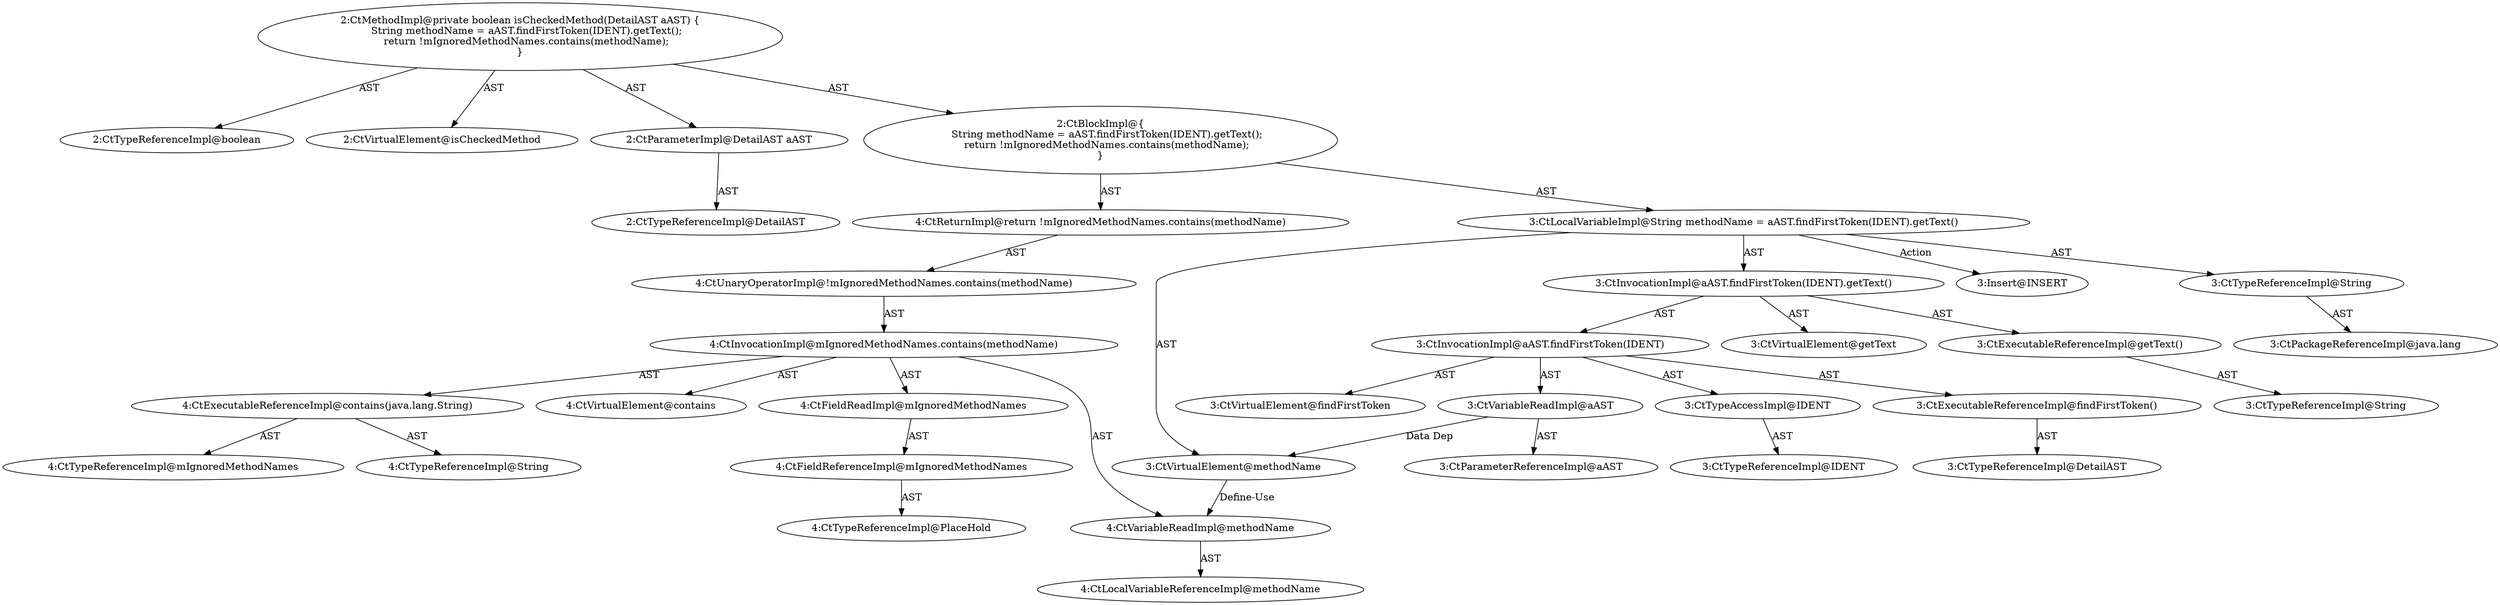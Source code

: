 digraph "isCheckedMethod#?,DetailAST" {
0 [label="2:CtTypeReferenceImpl@boolean" shape=ellipse]
1 [label="2:CtVirtualElement@isCheckedMethod" shape=ellipse]
2 [label="2:CtParameterImpl@DetailAST aAST" shape=ellipse]
3 [label="2:CtTypeReferenceImpl@DetailAST" shape=ellipse]
4 [label="3:CtTypeReferenceImpl@String" shape=ellipse]
5 [label="3:CtPackageReferenceImpl@java.lang" shape=ellipse]
6 [label="3:CtExecutableReferenceImpl@getText()" shape=ellipse]
7 [label="3:CtTypeReferenceImpl@String" shape=ellipse]
8 [label="3:CtVirtualElement@getText" shape=ellipse]
9 [label="3:CtExecutableReferenceImpl@findFirstToken()" shape=ellipse]
10 [label="3:CtTypeReferenceImpl@DetailAST" shape=ellipse]
11 [label="3:CtVirtualElement@findFirstToken" shape=ellipse]
12 [label="3:CtVariableReadImpl@aAST" shape=ellipse]
13 [label="3:CtParameterReferenceImpl@aAST" shape=ellipse]
14 [label="3:CtTypeAccessImpl@IDENT" shape=ellipse]
15 [label="3:CtTypeReferenceImpl@IDENT" shape=ellipse]
16 [label="3:CtInvocationImpl@aAST.findFirstToken(IDENT)" shape=ellipse]
17 [label="3:CtInvocationImpl@aAST.findFirstToken(IDENT).getText()" shape=ellipse]
18 [label="3:CtVirtualElement@methodName" shape=ellipse]
19 [label="3:CtLocalVariableImpl@String methodName = aAST.findFirstToken(IDENT).getText()" shape=ellipse]
20 [label="4:CtExecutableReferenceImpl@contains(java.lang.String)" shape=ellipse]
21 [label="4:CtTypeReferenceImpl@mIgnoredMethodNames" shape=ellipse]
22 [label="4:CtTypeReferenceImpl@String" shape=ellipse]
23 [label="4:CtVirtualElement@contains" shape=ellipse]
24 [label="4:CtFieldReferenceImpl@mIgnoredMethodNames" shape=ellipse]
25 [label="4:CtTypeReferenceImpl@PlaceHold" shape=ellipse]
26 [label="4:CtFieldReadImpl@mIgnoredMethodNames" shape=ellipse]
27 [label="4:CtVariableReadImpl@methodName" shape=ellipse]
28 [label="4:CtLocalVariableReferenceImpl@methodName" shape=ellipse]
29 [label="4:CtInvocationImpl@mIgnoredMethodNames.contains(methodName)" shape=ellipse]
30 [label="4:CtUnaryOperatorImpl@!mIgnoredMethodNames.contains(methodName)" shape=ellipse]
31 [label="4:CtReturnImpl@return !mIgnoredMethodNames.contains(methodName)" shape=ellipse]
32 [label="2:CtBlockImpl@\{
    String methodName = aAST.findFirstToken(IDENT).getText();
    return !mIgnoredMethodNames.contains(methodName);
\}" shape=ellipse]
33 [label="2:CtMethodImpl@private boolean isCheckedMethod(DetailAST aAST) \{
    String methodName = aAST.findFirstToken(IDENT).getText();
    return !mIgnoredMethodNames.contains(methodName);
\}" shape=ellipse]
34 [label="3:Insert@INSERT" shape=ellipse]
2 -> 3 [label="AST"];
4 -> 5 [label="AST"];
6 -> 7 [label="AST"];
9 -> 10 [label="AST"];
12 -> 13 [label="AST"];
12 -> 18 [label="Data Dep"];
14 -> 15 [label="AST"];
16 -> 11 [label="AST"];
16 -> 12 [label="AST"];
16 -> 9 [label="AST"];
16 -> 14 [label="AST"];
17 -> 8 [label="AST"];
17 -> 16 [label="AST"];
17 -> 6 [label="AST"];
18 -> 27 [label="Define-Use"];
19 -> 18 [label="AST"];
19 -> 4 [label="AST"];
19 -> 17 [label="AST"];
19 -> 34 [label="Action"];
20 -> 21 [label="AST"];
20 -> 22 [label="AST"];
24 -> 25 [label="AST"];
26 -> 24 [label="AST"];
27 -> 28 [label="AST"];
29 -> 23 [label="AST"];
29 -> 26 [label="AST"];
29 -> 20 [label="AST"];
29 -> 27 [label="AST"];
30 -> 29 [label="AST"];
31 -> 30 [label="AST"];
32 -> 19 [label="AST"];
32 -> 31 [label="AST"];
33 -> 1 [label="AST"];
33 -> 0 [label="AST"];
33 -> 2 [label="AST"];
33 -> 32 [label="AST"];
}